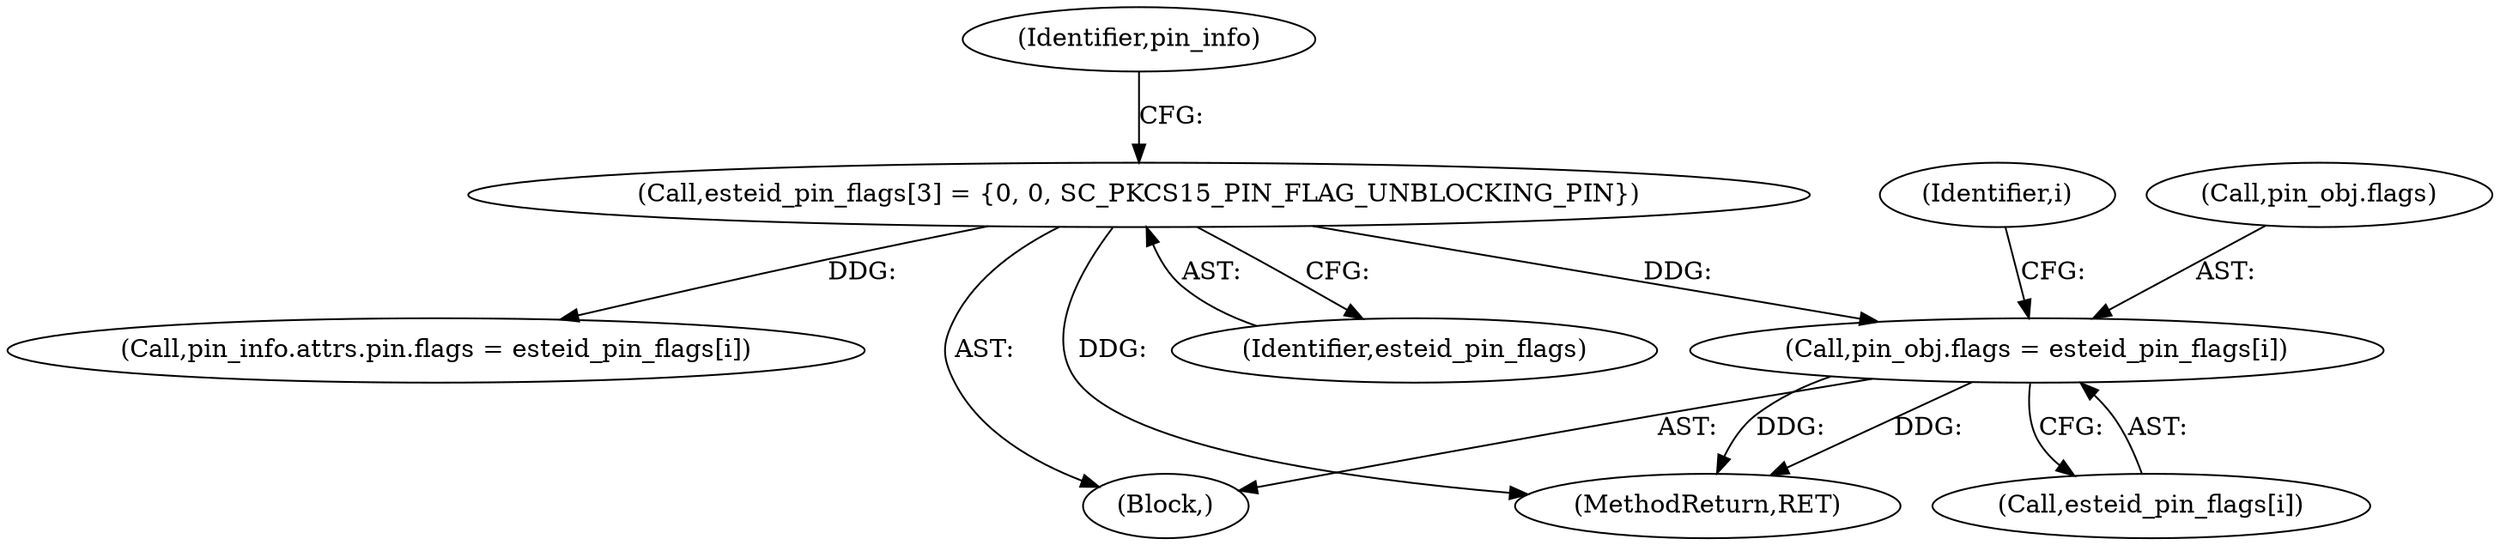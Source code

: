 digraph "0_OpenSC_360e95d45ac4123255a4c796db96337f332160ad#diff-d643a0fa169471dbf2912f4866dc49c5_4@array" {
"1000616" [label="(Call,pin_obj.flags = esteid_pin_flags[i])"];
"1000463" [label="(Call,esteid_pin_flags[3] = {0, 0, SC_PKCS15_PIN_FLAG_UNBLOCKING_PIN})"];
"1000616" [label="(Call,pin_obj.flags = esteid_pin_flags[i])"];
"1000827" [label="(MethodReturn,RET)"];
"1000448" [label="(Block,)"];
"1000625" [label="(Identifier,i)"];
"1000620" [label="(Call,esteid_pin_flags[i])"];
"1000463" [label="(Call,esteid_pin_flags[3] = {0, 0, SC_PKCS15_PIN_FLAG_UNBLOCKING_PIN})"];
"1000464" [label="(Identifier,esteid_pin_flags)"];
"1000469" [label="(Identifier,pin_info)"];
"1000535" [label="(Call,pin_info.attrs.pin.flags = esteid_pin_flags[i])"];
"1000617" [label="(Call,pin_obj.flags)"];
"1000616" -> "1000448"  [label="AST: "];
"1000616" -> "1000620"  [label="CFG: "];
"1000617" -> "1000616"  [label="AST: "];
"1000620" -> "1000616"  [label="AST: "];
"1000625" -> "1000616"  [label="CFG: "];
"1000616" -> "1000827"  [label="DDG: "];
"1000616" -> "1000827"  [label="DDG: "];
"1000463" -> "1000616"  [label="DDG: "];
"1000463" -> "1000448"  [label="AST: "];
"1000463" -> "1000464"  [label="CFG: "];
"1000464" -> "1000463"  [label="AST: "];
"1000469" -> "1000463"  [label="CFG: "];
"1000463" -> "1000827"  [label="DDG: "];
"1000463" -> "1000535"  [label="DDG: "];
}
